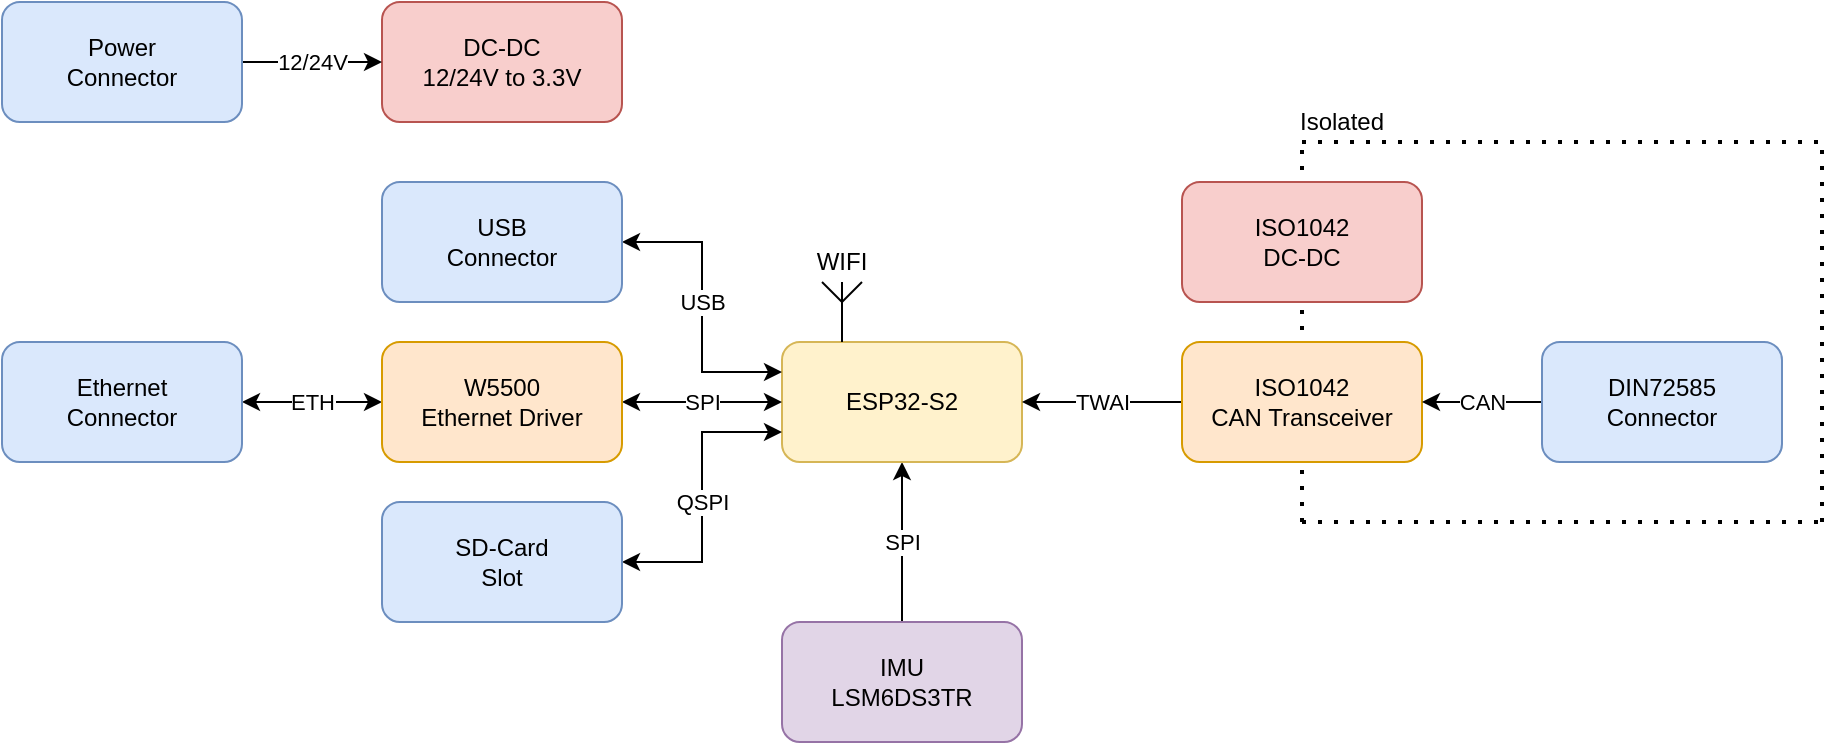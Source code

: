 <mxfile version="15.3.8" type="github">
  <diagram id="efnQxXfEBxXpbUYj1lGG" name="Page-1">
    <mxGraphModel dx="1178" dy="641" grid="1" gridSize="10" guides="1" tooltips="1" connect="1" arrows="1" fold="1" page="1" pageScale="1" pageWidth="850" pageHeight="1100" math="0" shadow="0">
      <root>
        <mxCell id="0" />
        <mxCell id="1" parent="0" />
        <mxCell id="H4YTOPenemWSvNGpPT6h-30" value="" style="endArrow=none;dashed=1;html=1;dashPattern=1 3;strokeWidth=2;" edge="1" parent="1">
          <mxGeometry width="50" height="50" relative="1" as="geometry">
            <mxPoint x="710" y="520" as="sourcePoint" />
            <mxPoint x="710" y="330" as="targetPoint" />
          </mxGeometry>
        </mxCell>
        <mxCell id="H4YTOPenemWSvNGpPT6h-17" value="SPI" style="edgeStyle=orthogonalEdgeStyle;rounded=0;orthogonalLoop=1;jettySize=auto;html=1;exitX=0.5;exitY=1;exitDx=0;exitDy=0;entryX=0.5;entryY=0;entryDx=0;entryDy=0;startArrow=classic;startFill=1;endArrow=none;endFill=0;" edge="1" parent="1" source="H4YTOPenemWSvNGpPT6h-1" target="H4YTOPenemWSvNGpPT6h-16">
          <mxGeometry relative="1" as="geometry" />
        </mxCell>
        <mxCell id="H4YTOPenemWSvNGpPT6h-1" value="ESP32-S2" style="rounded=1;whiteSpace=wrap;html=1;fillColor=#fff2cc;strokeColor=#d6b656;" vertex="1" parent="1">
          <mxGeometry x="450" y="430" width="120" height="60" as="geometry" />
        </mxCell>
        <mxCell id="H4YTOPenemWSvNGpPT6h-18" value="TWAI" style="edgeStyle=orthogonalEdgeStyle;rounded=0;orthogonalLoop=1;jettySize=auto;html=1;exitX=0;exitY=0.5;exitDx=0;exitDy=0;entryX=1;entryY=0.5;entryDx=0;entryDy=0;startArrow=none;startFill=0;endArrow=classic;endFill=1;" edge="1" parent="1" source="H4YTOPenemWSvNGpPT6h-2" target="H4YTOPenemWSvNGpPT6h-1">
          <mxGeometry relative="1" as="geometry" />
        </mxCell>
        <mxCell id="H4YTOPenemWSvNGpPT6h-2" value="ISO1042&lt;br&gt;CAN Transceiver" style="rounded=1;whiteSpace=wrap;html=1;fillColor=#ffe6cc;strokeColor=#d79b00;" vertex="1" parent="1">
          <mxGeometry x="650" y="430" width="120" height="60" as="geometry" />
        </mxCell>
        <mxCell id="H4YTOPenemWSvNGpPT6h-15" value="QSPI" style="edgeStyle=orthogonalEdgeStyle;rounded=0;orthogonalLoop=1;jettySize=auto;html=1;exitX=1;exitY=0.5;exitDx=0;exitDy=0;entryX=0;entryY=0.75;entryDx=0;entryDy=0;startArrow=classic;startFill=1;" edge="1" parent="1" source="H4YTOPenemWSvNGpPT6h-3" target="H4YTOPenemWSvNGpPT6h-1">
          <mxGeometry x="-0.034" relative="1" as="geometry">
            <Array as="points">
              <mxPoint x="410" y="540" />
              <mxPoint x="410" y="475" />
            </Array>
            <mxPoint as="offset" />
          </mxGeometry>
        </mxCell>
        <mxCell id="H4YTOPenemWSvNGpPT6h-3" value="SD-Card&lt;br&gt;Slot" style="rounded=1;whiteSpace=wrap;html=1;fillColor=#dae8fc;strokeColor=#6c8ebf;" vertex="1" parent="1">
          <mxGeometry x="250" y="510" width="120" height="60" as="geometry" />
        </mxCell>
        <mxCell id="H4YTOPenemWSvNGpPT6h-13" value="SPI" style="edgeStyle=orthogonalEdgeStyle;rounded=0;orthogonalLoop=1;jettySize=auto;html=1;exitX=1;exitY=0.5;exitDx=0;exitDy=0;entryX=0;entryY=0.5;entryDx=0;entryDy=0;startArrow=classic;startFill=1;" edge="1" parent="1" source="H4YTOPenemWSvNGpPT6h-7" target="H4YTOPenemWSvNGpPT6h-1">
          <mxGeometry relative="1" as="geometry" />
        </mxCell>
        <mxCell id="H4YTOPenemWSvNGpPT6h-20" value="ETH" style="edgeStyle=orthogonalEdgeStyle;rounded=0;orthogonalLoop=1;jettySize=auto;html=1;exitX=0;exitY=0.5;exitDx=0;exitDy=0;entryX=1;entryY=0.5;entryDx=0;entryDy=0;startArrow=classic;startFill=1;endArrow=classic;endFill=1;" edge="1" parent="1" source="H4YTOPenemWSvNGpPT6h-7" target="H4YTOPenemWSvNGpPT6h-19">
          <mxGeometry relative="1" as="geometry" />
        </mxCell>
        <mxCell id="H4YTOPenemWSvNGpPT6h-7" value="W5500&lt;br&gt;Ethernet Driver" style="rounded=1;whiteSpace=wrap;html=1;fillColor=#ffe6cc;strokeColor=#d79b00;" vertex="1" parent="1">
          <mxGeometry x="250" y="430" width="120" height="60" as="geometry" />
        </mxCell>
        <mxCell id="H4YTOPenemWSvNGpPT6h-8" value="DC-DC&lt;br&gt;12/24V to 3.3V" style="rounded=1;whiteSpace=wrap;html=1;fillColor=#f8cecc;strokeColor=#b85450;" vertex="1" parent="1">
          <mxGeometry x="250" y="260" width="120" height="60" as="geometry" />
        </mxCell>
        <mxCell id="H4YTOPenemWSvNGpPT6h-10" value="ISO1042&lt;br&gt;DC-DC" style="rounded=1;whiteSpace=wrap;html=1;fillColor=#f8cecc;strokeColor=#b85450;" vertex="1" parent="1">
          <mxGeometry x="650" y="350" width="120" height="60" as="geometry" />
        </mxCell>
        <mxCell id="H4YTOPenemWSvNGpPT6h-12" value="USB" style="edgeStyle=orthogonalEdgeStyle;rounded=0;orthogonalLoop=1;jettySize=auto;html=1;exitX=1;exitY=0.5;exitDx=0;exitDy=0;entryX=0;entryY=0.25;entryDx=0;entryDy=0;startArrow=classic;startFill=1;" edge="1" parent="1" source="H4YTOPenemWSvNGpPT6h-11" target="H4YTOPenemWSvNGpPT6h-1">
          <mxGeometry x="-0.035" relative="1" as="geometry">
            <Array as="points">
              <mxPoint x="410" y="380" />
              <mxPoint x="410" y="445" />
            </Array>
            <mxPoint as="offset" />
          </mxGeometry>
        </mxCell>
        <mxCell id="H4YTOPenemWSvNGpPT6h-11" value="USB&lt;br&gt;Connector" style="rounded=1;whiteSpace=wrap;html=1;fillColor=#dae8fc;strokeColor=#6c8ebf;" vertex="1" parent="1">
          <mxGeometry x="250" y="350" width="120" height="60" as="geometry" />
        </mxCell>
        <mxCell id="H4YTOPenemWSvNGpPT6h-16" value="IMU&lt;br&gt;LSM6DS3TR" style="rounded=1;whiteSpace=wrap;html=1;fillColor=#e1d5e7;strokeColor=#9673a6;" vertex="1" parent="1">
          <mxGeometry x="450" y="570" width="120" height="60" as="geometry" />
        </mxCell>
        <mxCell id="H4YTOPenemWSvNGpPT6h-19" value="Ethernet&lt;br&gt;Connector" style="rounded=1;whiteSpace=wrap;html=1;fillColor=#dae8fc;strokeColor=#6c8ebf;" vertex="1" parent="1">
          <mxGeometry x="60" y="430" width="120" height="60" as="geometry" />
        </mxCell>
        <mxCell id="H4YTOPenemWSvNGpPT6h-24" value="" style="endArrow=none;html=1;" edge="1" parent="1">
          <mxGeometry width="50" height="50" relative="1" as="geometry">
            <mxPoint x="480" y="430" as="sourcePoint" />
            <mxPoint x="480" y="400" as="targetPoint" />
          </mxGeometry>
        </mxCell>
        <mxCell id="H4YTOPenemWSvNGpPT6h-25" value="" style="endArrow=none;html=1;" edge="1" parent="1">
          <mxGeometry width="50" height="50" relative="1" as="geometry">
            <mxPoint x="480" y="410" as="sourcePoint" />
            <mxPoint x="490" y="400" as="targetPoint" />
          </mxGeometry>
        </mxCell>
        <mxCell id="H4YTOPenemWSvNGpPT6h-26" value="" style="endArrow=none;html=1;" edge="1" parent="1">
          <mxGeometry width="50" height="50" relative="1" as="geometry">
            <mxPoint x="480" y="410" as="sourcePoint" />
            <mxPoint x="470" y="400" as="targetPoint" />
            <Array as="points" />
          </mxGeometry>
        </mxCell>
        <mxCell id="H4YTOPenemWSvNGpPT6h-27" value="WIFI" style="text;html=1;strokeColor=none;fillColor=none;align=center;verticalAlign=middle;whiteSpace=wrap;rounded=0;" vertex="1" parent="1">
          <mxGeometry x="460" y="380" width="40" height="20" as="geometry" />
        </mxCell>
        <mxCell id="H4YTOPenemWSvNGpPT6h-29" value="CAN" style="edgeStyle=orthogonalEdgeStyle;rounded=0;orthogonalLoop=1;jettySize=auto;html=1;exitX=0;exitY=0.5;exitDx=0;exitDy=0;entryX=1;entryY=0.5;entryDx=0;entryDy=0;startArrow=none;startFill=0;endArrow=classic;endFill=1;" edge="1" parent="1" source="H4YTOPenemWSvNGpPT6h-28" target="H4YTOPenemWSvNGpPT6h-2">
          <mxGeometry relative="1" as="geometry" />
        </mxCell>
        <mxCell id="H4YTOPenemWSvNGpPT6h-28" value="DIN72585&lt;br&gt;Connector" style="rounded=1;whiteSpace=wrap;html=1;fillColor=#dae8fc;strokeColor=#6c8ebf;" vertex="1" parent="1">
          <mxGeometry x="830" y="430" width="120" height="60" as="geometry" />
        </mxCell>
        <mxCell id="H4YTOPenemWSvNGpPT6h-31" value="" style="endArrow=none;dashed=1;html=1;dashPattern=1 3;strokeWidth=2;" edge="1" parent="1">
          <mxGeometry width="50" height="50" relative="1" as="geometry">
            <mxPoint x="710" y="520" as="sourcePoint" />
            <mxPoint x="970" y="520" as="targetPoint" />
          </mxGeometry>
        </mxCell>
        <mxCell id="H4YTOPenemWSvNGpPT6h-32" value="" style="endArrow=none;dashed=1;html=1;dashPattern=1 3;strokeWidth=2;" edge="1" parent="1">
          <mxGeometry width="50" height="50" relative="1" as="geometry">
            <mxPoint x="710" y="330" as="sourcePoint" />
            <mxPoint x="970" y="330" as="targetPoint" />
          </mxGeometry>
        </mxCell>
        <mxCell id="H4YTOPenemWSvNGpPT6h-33" value="" style="endArrow=none;dashed=1;html=1;dashPattern=1 3;strokeWidth=2;" edge="1" parent="1">
          <mxGeometry width="50" height="50" relative="1" as="geometry">
            <mxPoint x="970" y="520" as="sourcePoint" />
            <mxPoint x="970" y="330" as="targetPoint" />
          </mxGeometry>
        </mxCell>
        <mxCell id="H4YTOPenemWSvNGpPT6h-34" value="Isolated" style="text;html=1;strokeColor=none;fillColor=none;align=center;verticalAlign=middle;whiteSpace=wrap;rounded=0;" vertex="1" parent="1">
          <mxGeometry x="710" y="310" width="40" height="20" as="geometry" />
        </mxCell>
        <mxCell id="H4YTOPenemWSvNGpPT6h-37" value="12/24V" style="edgeStyle=orthogonalEdgeStyle;rounded=0;orthogonalLoop=1;jettySize=auto;html=1;exitX=1;exitY=0.5;exitDx=0;exitDy=0;entryX=0;entryY=0.5;entryDx=0;entryDy=0;startArrow=none;startFill=0;endArrow=classic;endFill=1;" edge="1" parent="1" source="H4YTOPenemWSvNGpPT6h-35" target="H4YTOPenemWSvNGpPT6h-8">
          <mxGeometry relative="1" as="geometry" />
        </mxCell>
        <mxCell id="H4YTOPenemWSvNGpPT6h-35" value="Power&lt;br&gt;Connector" style="rounded=1;whiteSpace=wrap;html=1;fillColor=#dae8fc;strokeColor=#6c8ebf;" vertex="1" parent="1">
          <mxGeometry x="60" y="260" width="120" height="60" as="geometry" />
        </mxCell>
      </root>
    </mxGraphModel>
  </diagram>
</mxfile>
